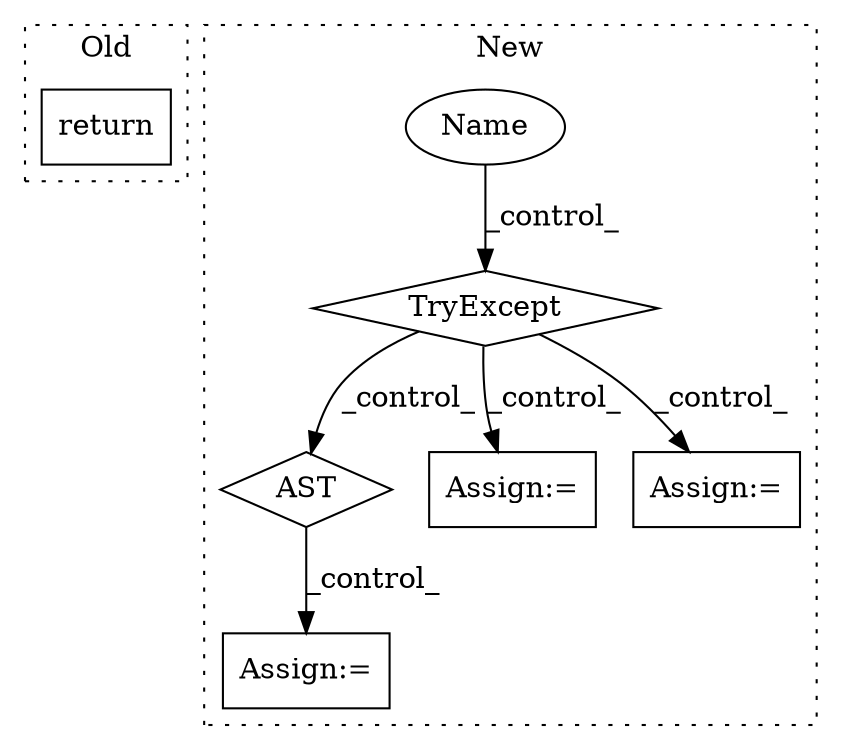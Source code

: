 digraph G {
subgraph cluster0 {
1 [label="return" a="93" s="3003" l="7" shape="box"];
label = "Old";
style="dotted";
}
subgraph cluster1 {
2 [label="TryExcept" a="71" s="3841" l="17" shape="diamond"];
3 [label="AST" a="2" s="4538,0" l="7,0" shape="diamond"];
4 [label="Assign:=" a="68" s="3920" l="3" shape="box"];
5 [label="Assign:=" a="68" s="4578" l="3" shape="box"];
6 [label="Assign:=" a="68" s="4152" l="3" shape="box"];
7 [label="Name" a="87" s="3800" l="10" shape="ellipse"];
label = "New";
style="dotted";
}
2 -> 4 [label="_control_"];
2 -> 3 [label="_control_"];
2 -> 6 [label="_control_"];
3 -> 5 [label="_control_"];
7 -> 2 [label="_control_"];
}